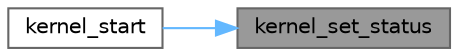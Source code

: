 digraph "kernel_set_status"
{
 // LATEX_PDF_SIZE
  bgcolor="transparent";
  edge [fontname=Helvetica,fontsize=10,labelfontname=Helvetica,labelfontsize=10];
  node [fontname=Helvetica,fontsize=10,shape=box,height=0.2,width=0.4];
  rankdir="RL";
  Node1 [id="Node000001",label="kernel_set_status",height=0.2,width=0.4,color="gray40", fillcolor="grey60", style="filled", fontcolor="black",tooltip=" "];
  Node1 -> Node2 [id="edge2_Node000001_Node000002",dir="back",color="steelblue1",style="solid",tooltip=" "];
  Node2 [id="Node000002",label="kernel_start",height=0.2,width=0.4,color="grey40", fillcolor="white", style="filled",URL="$kernel_8c.html#ac68dc481aa6c96dd4e3a4d5d813d5eb4",tooltip="It will start the kernel with the previous added tasks. It is able to start multiple tasks,..."];
}
